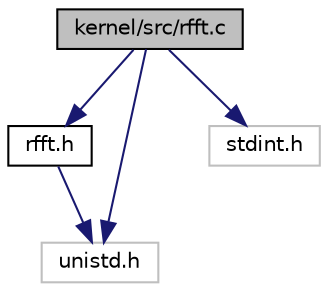 digraph "kernel/src/rfft.c"
{
 // LATEX_PDF_SIZE
  edge [fontname="Helvetica",fontsize="10",labelfontname="Helvetica",labelfontsize="10"];
  node [fontname="Helvetica",fontsize="10",shape=record];
  Node1 [label="kernel/src/rfft.c",height=0.2,width=0.4,color="black", fillcolor="grey75", style="filled", fontcolor="black",tooltip="real FFT function for ARM Cortex-M4"];
  Node1 -> Node2 [color="midnightblue",fontsize="10",style="solid",fontname="Helvetica"];
  Node2 [label="rfft.h",height=0.2,width=0.4,color="black", fillcolor="white", style="filled",URL="$rfft_8h.html",tooltip="constants, macros, prototypes for real FFT"];
  Node2 -> Node3 [color="midnightblue",fontsize="10",style="solid",fontname="Helvetica"];
  Node3 [label="unistd.h",height=0.2,width=0.4,color="grey75", fillcolor="white", style="filled",tooltip=" "];
  Node1 -> Node3 [color="midnightblue",fontsize="10",style="solid",fontname="Helvetica"];
  Node1 -> Node4 [color="midnightblue",fontsize="10",style="solid",fontname="Helvetica"];
  Node4 [label="stdint.h",height=0.2,width=0.4,color="grey75", fillcolor="white", style="filled",tooltip=" "];
}

